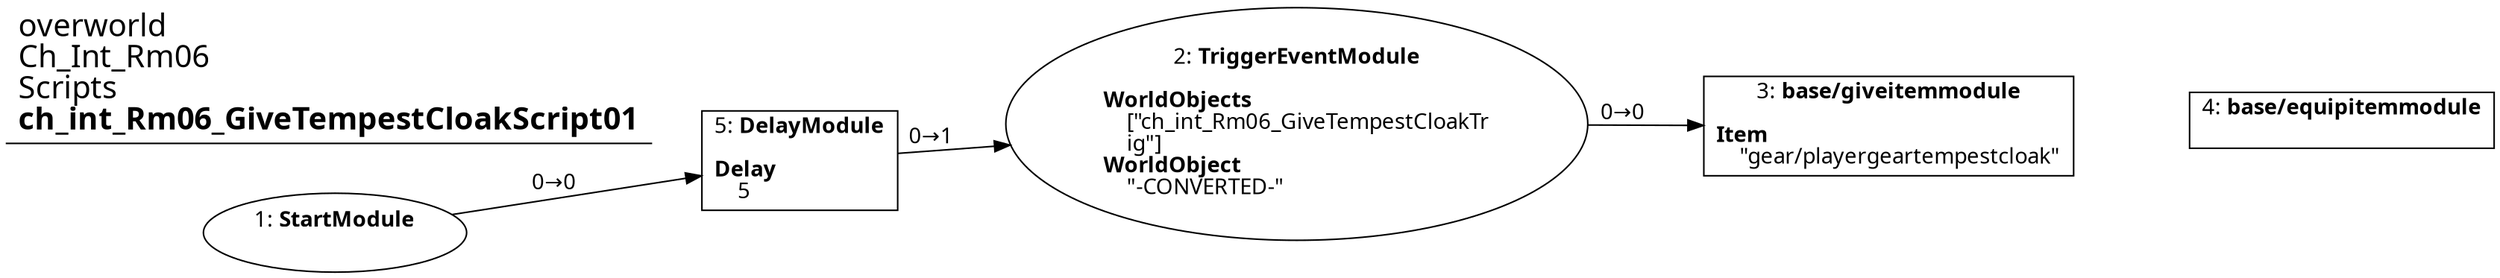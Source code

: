 digraph {
    layout = fdp;
    overlap = prism;
    sep = "+16";
    splines = spline;

    node [ shape = box ];

    graph [ fontname = "Segoe UI" ];
    node [ fontname = "Segoe UI" ];
    edge [ fontname = "Segoe UI" ];

    1 [ label = <1: <b>StartModule</b><br/><br/>> ];
    1 [ shape = oval ]
    1 [ pos = "-0.075,-0.24300002!" ];
    1 -> 5 [ label = "0→0" ];

    2 [ label = <2: <b>TriggerEventModule</b><br/><br/><b>WorldObjects</b><br align="left"/>    [&quot;ch_int_Rm06_GiveTempestCloakTr<br align="left"/>    ig&quot;]<br align="left"/><b>WorldObject</b><br align="left"/>    &quot;-CONVERTED-&quot;<br align="left"/>> ];
    2 [ shape = oval ]
    2 [ pos = "0.30400002,-0.22000001!" ];
    2 -> 3 [ label = "0→0" ];

    3 [ label = <3: <b>base/giveitemmodule</b><br/><br/><b>Item</b><br align="left"/>    &quot;gear/playergeartempestcloak&quot;<br align="left"/>> ];
    3 [ pos = "0.546,-0.22000001!" ];

    4 [ label = <4: <b>base/equipitemmodule</b><br/><br/>> ];
    4 [ pos = "0.72800004,-0.21800001!" ];

    5 [ label = <5: <b>DelayModule</b><br/><br/><b>Delay</b><br align="left"/>    5<br align="left"/>> ];
    5 [ pos = "0.080000006,-0.24300002!" ];
    5 -> 2 [ label = "0→1" ];

    title [ pos = "-0.076000005,-0.21700001!" ];
    title [ shape = underline ];
    title [ label = <<font point-size="20">overworld<br align="left"/>Ch_Int_Rm06<br align="left"/>Scripts<br align="left"/><b>ch_int_Rm06_GiveTempestCloakScript01</b><br align="left"/></font>> ];
}
